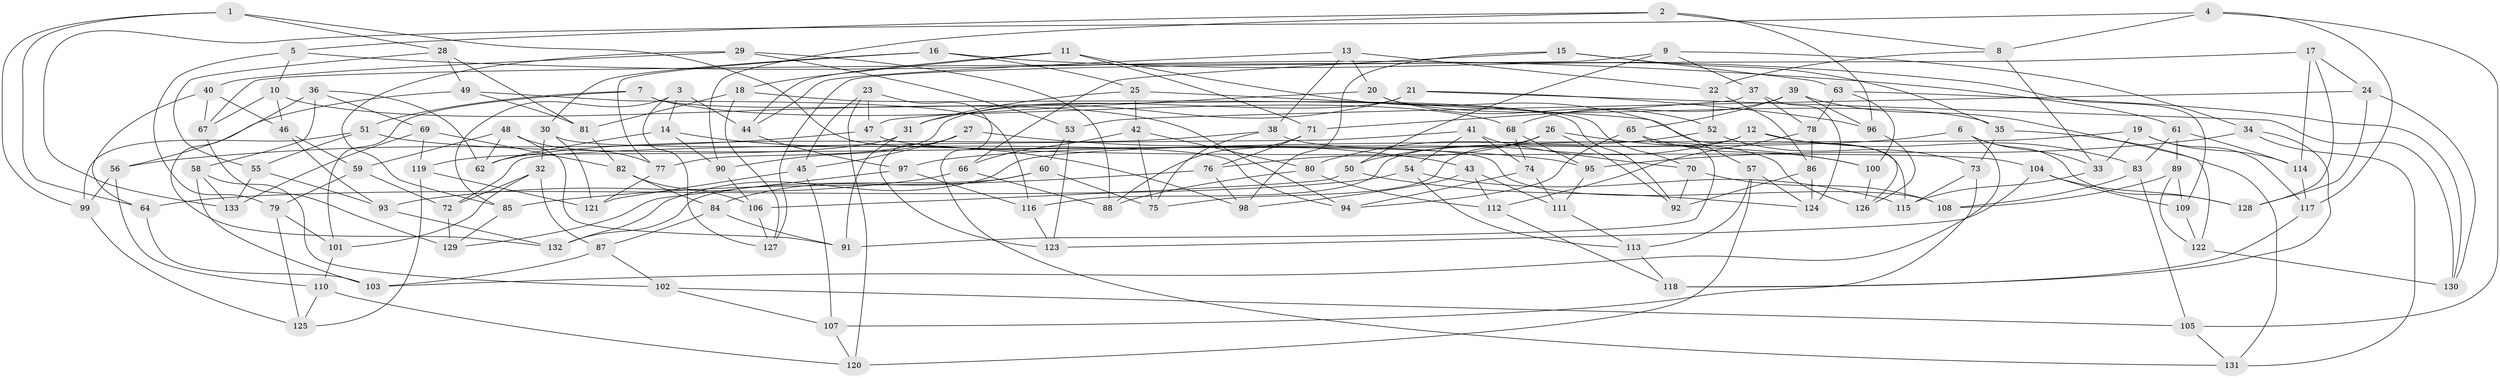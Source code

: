 // coarse degree distribution, {10: 0.037037037037037035, 8: 0.05555555555555555, 4: 0.4444444444444444, 5: 0.14814814814814814, 9: 0.09259259259259259, 11: 0.09259259259259259, 3: 0.05555555555555555, 7: 0.05555555555555555, 6: 0.018518518518518517}
// Generated by graph-tools (version 1.1) at 2025/53/03/04/25 22:53:34]
// undirected, 133 vertices, 266 edges
graph export_dot {
  node [color=gray90,style=filled];
  1;
  2;
  3;
  4;
  5;
  6;
  7;
  8;
  9;
  10;
  11;
  12;
  13;
  14;
  15;
  16;
  17;
  18;
  19;
  20;
  21;
  22;
  23;
  24;
  25;
  26;
  27;
  28;
  29;
  30;
  31;
  32;
  33;
  34;
  35;
  36;
  37;
  38;
  39;
  40;
  41;
  42;
  43;
  44;
  45;
  46;
  47;
  48;
  49;
  50;
  51;
  52;
  53;
  54;
  55;
  56;
  57;
  58;
  59;
  60;
  61;
  62;
  63;
  64;
  65;
  66;
  67;
  68;
  69;
  70;
  71;
  72;
  73;
  74;
  75;
  76;
  77;
  78;
  79;
  80;
  81;
  82;
  83;
  84;
  85;
  86;
  87;
  88;
  89;
  90;
  91;
  92;
  93;
  94;
  95;
  96;
  97;
  98;
  99;
  100;
  101;
  102;
  103;
  104;
  105;
  106;
  107;
  108;
  109;
  110;
  111;
  112;
  113;
  114;
  115;
  116;
  117;
  118;
  119;
  120;
  121;
  122;
  123;
  124;
  125;
  126;
  127;
  128;
  129;
  130;
  131;
  132;
  133;
  1 -- 108;
  1 -- 28;
  1 -- 64;
  1 -- 99;
  2 -- 5;
  2 -- 8;
  2 -- 90;
  2 -- 96;
  3 -- 14;
  3 -- 85;
  3 -- 127;
  3 -- 44;
  4 -- 117;
  4 -- 105;
  4 -- 133;
  4 -- 8;
  5 -- 61;
  5 -- 10;
  5 -- 79;
  6 -- 128;
  6 -- 33;
  6 -- 103;
  6 -- 97;
  7 -- 51;
  7 -- 68;
  7 -- 92;
  7 -- 101;
  8 -- 22;
  8 -- 33;
  9 -- 34;
  9 -- 127;
  9 -- 50;
  9 -- 37;
  10 -- 67;
  10 -- 94;
  10 -- 46;
  11 -- 18;
  11 -- 71;
  11 -- 44;
  11 -- 57;
  12 -- 126;
  12 -- 50;
  12 -- 83;
  12 -- 116;
  13 -- 22;
  13 -- 20;
  13 -- 44;
  13 -- 38;
  14 -- 62;
  14 -- 90;
  14 -- 98;
  15 -- 35;
  15 -- 63;
  15 -- 98;
  15 -- 66;
  16 -- 109;
  16 -- 77;
  16 -- 30;
  16 -- 25;
  17 -- 114;
  17 -- 24;
  17 -- 67;
  17 -- 128;
  18 -- 81;
  18 -- 127;
  18 -- 70;
  19 -- 117;
  19 -- 33;
  19 -- 132;
  19 -- 114;
  20 -- 47;
  20 -- 35;
  20 -- 52;
  21 -- 77;
  21 -- 31;
  21 -- 130;
  21 -- 96;
  22 -- 86;
  22 -- 52;
  23 -- 120;
  23 -- 47;
  23 -- 45;
  23 -- 131;
  24 -- 130;
  24 -- 128;
  24 -- 53;
  25 -- 115;
  25 -- 42;
  25 -- 31;
  26 -- 100;
  26 -- 76;
  26 -- 92;
  26 -- 75;
  27 -- 90;
  27 -- 123;
  27 -- 43;
  27 -- 45;
  28 -- 55;
  28 -- 81;
  28 -- 49;
  29 -- 88;
  29 -- 40;
  29 -- 53;
  29 -- 85;
  30 -- 121;
  30 -- 32;
  30 -- 94;
  31 -- 91;
  31 -- 119;
  32 -- 101;
  32 -- 72;
  32 -- 87;
  33 -- 115;
  34 -- 131;
  34 -- 95;
  34 -- 118;
  35 -- 73;
  35 -- 131;
  36 -- 58;
  36 -- 132;
  36 -- 69;
  36 -- 62;
  37 -- 124;
  37 -- 71;
  37 -- 78;
  38 -- 75;
  38 -- 62;
  38 -- 126;
  39 -- 65;
  39 -- 96;
  39 -- 68;
  39 -- 122;
  40 -- 67;
  40 -- 64;
  40 -- 46;
  41 -- 70;
  41 -- 74;
  41 -- 72;
  41 -- 54;
  42 -- 66;
  42 -- 75;
  42 -- 80;
  43 -- 111;
  43 -- 112;
  43 -- 98;
  44 -- 97;
  45 -- 121;
  45 -- 107;
  46 -- 93;
  46 -- 59;
  47 -- 104;
  47 -- 56;
  48 -- 59;
  48 -- 62;
  48 -- 91;
  48 -- 77;
  49 -- 81;
  49 -- 56;
  49 -- 116;
  50 -- 106;
  50 -- 124;
  51 -- 95;
  51 -- 55;
  51 -- 99;
  52 -- 73;
  52 -- 80;
  53 -- 123;
  53 -- 60;
  54 -- 113;
  54 -- 64;
  54 -- 115;
  55 -- 133;
  55 -- 93;
  56 -- 110;
  56 -- 99;
  57 -- 113;
  57 -- 120;
  57 -- 124;
  58 -- 133;
  58 -- 103;
  58 -- 102;
  59 -- 72;
  59 -- 79;
  60 -- 75;
  60 -- 84;
  60 -- 132;
  61 -- 83;
  61 -- 114;
  61 -- 89;
  63 -- 100;
  63 -- 130;
  63 -- 78;
  64 -- 103;
  65 -- 91;
  65 -- 94;
  65 -- 100;
  66 -- 88;
  66 -- 93;
  67 -- 129;
  68 -- 74;
  68 -- 95;
  69 -- 82;
  69 -- 133;
  69 -- 119;
  70 -- 92;
  70 -- 108;
  71 -- 76;
  71 -- 88;
  72 -- 129;
  73 -- 115;
  73 -- 107;
  74 -- 111;
  74 -- 94;
  76 -- 85;
  76 -- 98;
  77 -- 121;
  78 -- 112;
  78 -- 86;
  79 -- 101;
  79 -- 125;
  80 -- 112;
  80 -- 88;
  81 -- 82;
  82 -- 106;
  82 -- 84;
  83 -- 105;
  83 -- 108;
  84 -- 91;
  84 -- 87;
  85 -- 129;
  86 -- 92;
  86 -- 124;
  87 -- 103;
  87 -- 102;
  89 -- 109;
  89 -- 122;
  89 -- 108;
  90 -- 106;
  93 -- 132;
  95 -- 111;
  96 -- 126;
  97 -- 129;
  97 -- 116;
  99 -- 125;
  100 -- 126;
  101 -- 110;
  102 -- 107;
  102 -- 105;
  104 -- 128;
  104 -- 123;
  104 -- 109;
  105 -- 131;
  106 -- 127;
  107 -- 120;
  109 -- 122;
  110 -- 125;
  110 -- 120;
  111 -- 113;
  112 -- 118;
  113 -- 118;
  114 -- 117;
  116 -- 123;
  117 -- 118;
  119 -- 121;
  119 -- 125;
  122 -- 130;
}
